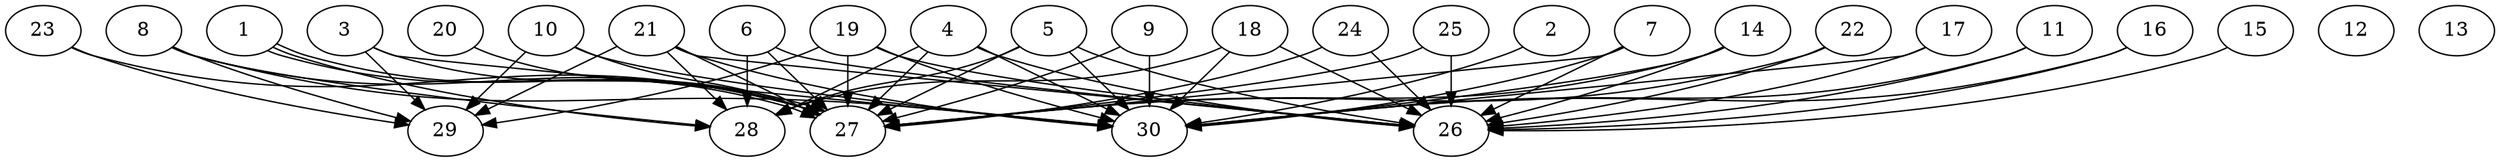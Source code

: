// DAG automatically generated by daggen at Thu Oct  3 14:04:18 2019
// ./daggen --dot -n 30 --ccr 0.5 --fat 0.9 --regular 0.5 --density 0.7 --mindata 5242880 --maxdata 52428800 
digraph G {
  1 [size="23216128", alpha="0.07", expect_size="11608064"] 
  1 -> 27 [size ="11608064"]
  1 -> 27 [size ="11608064"]
  1 -> 28 [size ="11608064"]
  2 [size="78215168", alpha="0.05", expect_size="39107584"] 
  2 -> 30 [size ="39107584"]
  3 [size="40378368", alpha="0.06", expect_size="20189184"] 
  3 -> 27 [size ="20189184"]
  3 -> 29 [size ="20189184"]
  3 -> 30 [size ="20189184"]
  4 [size="48105472", alpha="0.15", expect_size="24052736"] 
  4 -> 26 [size ="24052736"]
  4 -> 27 [size ="24052736"]
  4 -> 28 [size ="24052736"]
  4 -> 30 [size ="24052736"]
  5 [size="104323072", alpha="0.04", expect_size="52161536"] 
  5 -> 26 [size ="52161536"]
  5 -> 27 [size ="52161536"]
  5 -> 28 [size ="52161536"]
  5 -> 30 [size ="52161536"]
  6 [size="80508928", alpha="0.01", expect_size="40254464"] 
  6 -> 26 [size ="40254464"]
  6 -> 27 [size ="40254464"]
  6 -> 28 [size ="40254464"]
  7 [size="26775552", alpha="0.15", expect_size="13387776"] 
  7 -> 26 [size ="13387776"]
  7 -> 27 [size ="13387776"]
  7 -> 30 [size ="13387776"]
  8 [size="44347392", alpha="0.09", expect_size="22173696"] 
  8 -> 27 [size ="22173696"]
  8 -> 28 [size ="22173696"]
  8 -> 29 [size ="22173696"]
  8 -> 30 [size ="22173696"]
  9 [size="59068416", alpha="0.04", expect_size="29534208"] 
  9 -> 27 [size ="29534208"]
  9 -> 30 [size ="29534208"]
  10 [size="81838080", alpha="0.18", expect_size="40919040"] 
  10 -> 27 [size ="40919040"]
  10 -> 29 [size ="40919040"]
  10 -> 30 [size ="40919040"]
  11 [size="35340288", alpha="0.19", expect_size="17670144"] 
  11 -> 26 [size ="17670144"]
  11 -> 30 [size ="17670144"]
  12 [size="66349056", alpha="0.05", expect_size="33174528"] 
  13 [size="88762368", alpha="0.17", expect_size="44381184"] 
  14 [size="21555200", alpha="0.11", expect_size="10777600"] 
  14 -> 26 [size ="10777600"]
  14 -> 27 [size ="10777600"]
  14 -> 30 [size ="10777600"]
  15 [size="92116992", alpha="0.05", expect_size="46058496"] 
  15 -> 26 [size ="46058496"]
  16 [size="16398336", alpha="0.07", expect_size="8199168"] 
  16 -> 26 [size ="8199168"]
  16 -> 30 [size ="8199168"]
  17 [size="22786048", alpha="0.06", expect_size="11393024"] 
  17 -> 26 [size ="11393024"]
  17 -> 30 [size ="11393024"]
  18 [size="95246336", alpha="0.18", expect_size="47623168"] 
  18 -> 26 [size ="47623168"]
  18 -> 28 [size ="47623168"]
  18 -> 30 [size ="47623168"]
  19 [size="44619776", alpha="0.10", expect_size="22309888"] 
  19 -> 26 [size ="22309888"]
  19 -> 27 [size ="22309888"]
  19 -> 29 [size ="22309888"]
  19 -> 30 [size ="22309888"]
  20 [size="62363648", alpha="0.02", expect_size="31181824"] 
  20 -> 27 [size ="31181824"]
  21 [size="54269952", alpha="0.16", expect_size="27134976"] 
  21 -> 26 [size ="27134976"]
  21 -> 27 [size ="27134976"]
  21 -> 28 [size ="27134976"]
  21 -> 29 [size ="27134976"]
  21 -> 30 [size ="27134976"]
  22 [size="50823168", alpha="0.05", expect_size="25411584"] 
  22 -> 26 [size ="25411584"]
  22 -> 27 [size ="25411584"]
  23 [size="73646080", alpha="0.01", expect_size="36823040"] 
  23 -> 27 [size ="36823040"]
  23 -> 29 [size ="36823040"]
  24 [size="61609984", alpha="0.04", expect_size="30804992"] 
  24 -> 26 [size ="30804992"]
  24 -> 27 [size ="30804992"]
  25 [size="17633280", alpha="0.07", expect_size="8816640"] 
  25 -> 26 [size ="8816640"]
  25 -> 27 [size ="8816640"]
  26 [size="43409408", alpha="0.05", expect_size="21704704"] 
  27 [size="75483136", alpha="0.07", expect_size="37741568"] 
  28 [size="102184960", alpha="0.15", expect_size="51092480"] 
  29 [size="90613760", alpha="0.14", expect_size="45306880"] 
  30 [size="43261952", alpha="0.08", expect_size="21630976"] 
}

